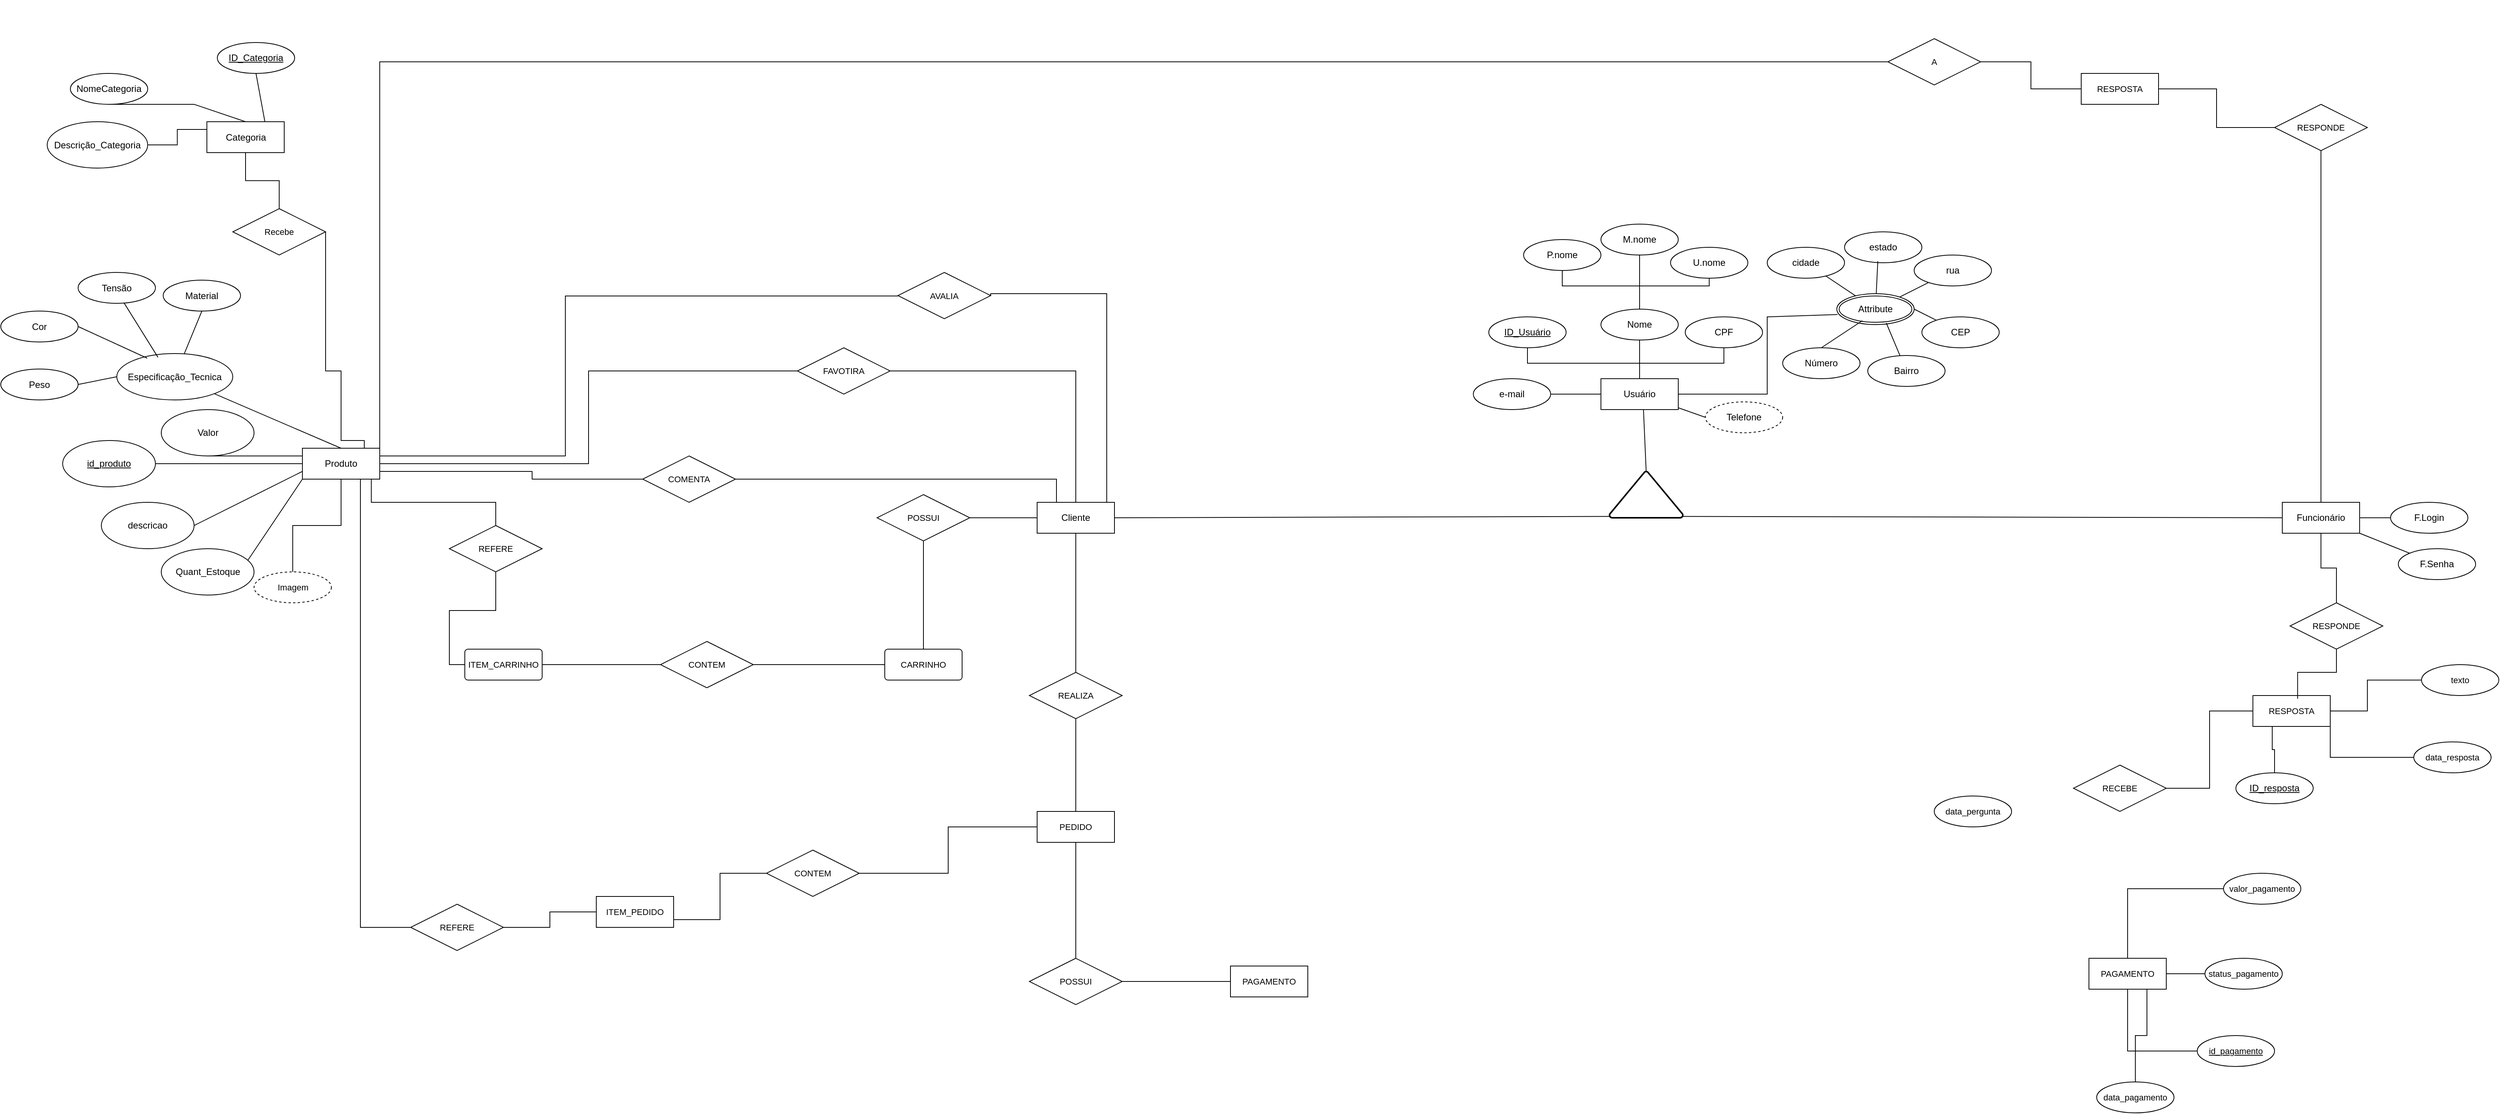 <mxfile version="28.2.5">
  <diagram name="Página-1" id="8Iw2187nsq1q3JchT0BX">
    <mxGraphModel dx="3934" dy="1887" grid="1" gridSize="10" guides="1" tooltips="1" connect="1" arrows="1" fold="1" page="1" pageScale="1" pageWidth="827" pageHeight="1169" math="0" shadow="0">
      <root>
        <mxCell id="0" />
        <mxCell id="1" parent="0" />
        <mxCell id="1faiXJAvgo-RUqag78Xy-228" style="edgeStyle=orthogonalEdgeStyle;shape=connector;rounded=0;orthogonalLoop=1;jettySize=auto;html=1;entryX=0;entryY=0.5;entryDx=0;entryDy=0;strokeColor=default;align=center;verticalAlign=middle;fontFamily=Helvetica;fontSize=11;fontColor=default;labelBackgroundColor=default;endArrow=none;endFill=0;exitX=0.998;exitY=0.15;exitDx=0;exitDy=0;exitPerimeter=0;" edge="1" parent="1" source="1faiXJAvgo-RUqag78Xy-53" target="1faiXJAvgo-RUqag78Xy-227">
          <mxGeometry relative="1" as="geometry">
            <Array as="points">
              <mxPoint x="-1340" y="30" />
              <mxPoint x="-1100" y="30" />
              <mxPoint x="-1100" y="-177" />
              <mxPoint x="-670" y="-177" />
            </Array>
          </mxGeometry>
        </mxCell>
        <mxCell id="1faiXJAvgo-RUqag78Xy-206" style="edgeStyle=orthogonalEdgeStyle;shape=connector;rounded=0;orthogonalLoop=1;jettySize=auto;html=1;entryX=0.5;entryY=0;entryDx=0;entryDy=0;strokeColor=default;align=center;verticalAlign=middle;fontFamily=Helvetica;fontSize=11;fontColor=default;labelBackgroundColor=default;endArrow=none;endFill=0;" edge="1" parent="1" source="1faiXJAvgo-RUqag78Xy-15" target="1faiXJAvgo-RUqag78Xy-205">
          <mxGeometry relative="1" as="geometry" />
        </mxCell>
        <mxCell id="1faiXJAvgo-RUqag78Xy-220" style="edgeStyle=orthogonalEdgeStyle;shape=connector;rounded=0;orthogonalLoop=1;jettySize=auto;html=1;strokeColor=default;align=center;verticalAlign=middle;fontFamily=Helvetica;fontSize=11;fontColor=default;labelBackgroundColor=default;endArrow=none;endFill=0;" edge="1" parent="1" source="1faiXJAvgo-RUqag78Xy-218" target="1faiXJAvgo-RUqag78Xy-208">
          <mxGeometry relative="1" as="geometry" />
        </mxCell>
        <mxCell id="1faiXJAvgo-RUqag78Xy-221" style="edgeStyle=orthogonalEdgeStyle;shape=connector;rounded=0;orthogonalLoop=1;jettySize=auto;html=1;strokeColor=default;align=center;verticalAlign=middle;fontFamily=Helvetica;fontSize=11;fontColor=default;labelBackgroundColor=default;endArrow=none;endFill=0;" edge="1" parent="1" source="1faiXJAvgo-RUqag78Xy-218" target="1faiXJAvgo-RUqag78Xy-219">
          <mxGeometry relative="1" as="geometry" />
        </mxCell>
        <mxCell id="1faiXJAvgo-RUqag78Xy-218" value="POSSUI" style="shape=rhombus;perimeter=rhombusPerimeter;whiteSpace=wrap;html=1;align=center;fontFamily=Helvetica;fontSize=11;fontColor=default;labelBackgroundColor=default;flipV=0;flipH=1;direction=east;" vertex="1" parent="1">
          <mxGeometry x="-500" y="680" width="120" height="60" as="geometry" />
        </mxCell>
        <mxCell id="1faiXJAvgo-RUqag78Xy-15" value="Cliente" style="whiteSpace=wrap;html=1;align=center;" vertex="1" parent="1">
          <mxGeometry x="-490" y="90" width="100" height="40" as="geometry" />
        </mxCell>
        <mxCell id="1faiXJAvgo-RUqag78Xy-151" style="edgeStyle=orthogonalEdgeStyle;shape=connector;rounded=0;orthogonalLoop=1;jettySize=auto;html=1;entryX=0.5;entryY=0;entryDx=0;entryDy=0;strokeColor=default;align=center;verticalAlign=middle;fontFamily=Helvetica;fontSize=11;fontColor=default;labelBackgroundColor=default;endArrow=none;endFill=0;" edge="1" parent="1" source="1faiXJAvgo-RUqag78Xy-16" target="1faiXJAvgo-RUqag78Xy-150">
          <mxGeometry relative="1" as="geometry" />
        </mxCell>
        <mxCell id="1faiXJAvgo-RUqag78Xy-240" style="edgeStyle=orthogonalEdgeStyle;shape=connector;rounded=0;orthogonalLoop=1;jettySize=auto;html=1;entryDx=0;entryDy=0;strokeColor=default;align=center;verticalAlign=middle;fontFamily=Helvetica;fontSize=11;fontColor=default;labelBackgroundColor=default;endArrow=none;endFill=0;" edge="1" parent="1" source="1faiXJAvgo-RUqag78Xy-16" target="1faiXJAvgo-RUqag78Xy-239">
          <mxGeometry relative="1" as="geometry" />
        </mxCell>
        <mxCell id="1faiXJAvgo-RUqag78Xy-16" value="Funcionário" style="whiteSpace=wrap;html=1;align=center;" vertex="1" parent="1">
          <mxGeometry x="1120" y="90" width="100" height="40" as="geometry" />
        </mxCell>
        <mxCell id="1faiXJAvgo-RUqag78Xy-19" value="" style="strokeWidth=2;html=1;shape=mxgraph.flowchart.extract_or_measurement;whiteSpace=wrap;" vertex="1" parent="1">
          <mxGeometry x="250" y="50" width="95" height="60" as="geometry" />
        </mxCell>
        <mxCell id="1faiXJAvgo-RUqag78Xy-21" value="" style="endArrow=none;html=1;rounded=0;entryX=1;entryY=0.5;entryDx=0;entryDy=0;exitX=0.01;exitY=0.97;exitDx=0;exitDy=0;exitPerimeter=0;" edge="1" parent="1" source="1faiXJAvgo-RUqag78Xy-19" target="1faiXJAvgo-RUqag78Xy-15">
          <mxGeometry relative="1" as="geometry">
            <mxPoint x="310" y="240" as="sourcePoint" />
            <mxPoint x="470" y="240" as="targetPoint" />
            <Array as="points" />
          </mxGeometry>
        </mxCell>
        <mxCell id="1faiXJAvgo-RUqag78Xy-22" value="" style="endArrow=none;html=1;rounded=0;entryX=0;entryY=0.5;entryDx=0;entryDy=0;exitX=0.99;exitY=0.97;exitDx=0;exitDy=0;exitPerimeter=0;" edge="1" parent="1" source="1faiXJAvgo-RUqag78Xy-19" target="1faiXJAvgo-RUqag78Xy-16">
          <mxGeometry relative="1" as="geometry">
            <mxPoint x="593" y="360" as="sourcePoint" />
            <mxPoint x="440" y="402" as="targetPoint" />
            <Array as="points" />
          </mxGeometry>
        </mxCell>
        <mxCell id="1faiXJAvgo-RUqag78Xy-42" value="F.Login" style="ellipse;whiteSpace=wrap;html=1;align=center;" vertex="1" parent="1">
          <mxGeometry x="1260" y="90" width="100" height="40" as="geometry" />
        </mxCell>
        <mxCell id="1faiXJAvgo-RUqag78Xy-43" value="F.Senha" style="ellipse;whiteSpace=wrap;html=1;align=center;" vertex="1" parent="1">
          <mxGeometry x="1270" y="150" width="100" height="40" as="geometry" />
        </mxCell>
        <mxCell id="1faiXJAvgo-RUqag78Xy-44" value="" style="endArrow=none;html=1;rounded=0;" edge="1" parent="1" source="1faiXJAvgo-RUqag78Xy-16" target="1faiXJAvgo-RUqag78Xy-42">
          <mxGeometry relative="1" as="geometry">
            <mxPoint x="1430" y="160" as="sourcePoint" />
            <mxPoint x="1590" y="160" as="targetPoint" />
          </mxGeometry>
        </mxCell>
        <mxCell id="1faiXJAvgo-RUqag78Xy-45" value="" style="endArrow=none;html=1;rounded=0;" edge="1" parent="1" source="1faiXJAvgo-RUqag78Xy-16" target="1faiXJAvgo-RUqag78Xy-43">
          <mxGeometry relative="1" as="geometry">
            <mxPoint x="1450" y="170" as="sourcePoint" />
            <mxPoint x="1610" y="170" as="targetPoint" />
          </mxGeometry>
        </mxCell>
        <mxCell id="1faiXJAvgo-RUqag78Xy-80" value="" style="group" vertex="1" connectable="0" parent="1">
          <mxGeometry x="74" y="-270" width="680" height="270" as="geometry" />
        </mxCell>
        <mxCell id="K9FTvfttwG23lP7I0Va7-1" value="Usuário" style="whiteSpace=wrap;html=1;align=center;" parent="1faiXJAvgo-RUqag78Xy-80" vertex="1">
          <mxGeometry x="165" y="200" width="100" height="40" as="geometry" />
        </mxCell>
        <mxCell id="1faiXJAvgo-RUqag78Xy-7" value="" style="group" vertex="1" connectable="0" parent="1faiXJAvgo-RUqag78Xy-80">
          <mxGeometry x="65" width="309" height="160" as="geometry" />
        </mxCell>
        <mxCell id="1faiXJAvgo-RUqag78Xy-4" style="edgeStyle=orthogonalEdgeStyle;rounded=0;orthogonalLoop=1;jettySize=auto;html=1;endArrow=none;endFill=0;" edge="1" parent="1faiXJAvgo-RUqag78Xy-7" source="K9FTvfttwG23lP7I0Va7-3" target="1faiXJAvgo-RUqag78Xy-3">
          <mxGeometry relative="1" as="geometry">
            <Array as="points">
              <mxPoint x="50" y="80" />
              <mxPoint x="150" y="80" />
            </Array>
          </mxGeometry>
        </mxCell>
        <mxCell id="K9FTvfttwG23lP7I0Va7-3" value="P.nome" style="ellipse;whiteSpace=wrap;html=1;align=center;" parent="1faiXJAvgo-RUqag78Xy-7" vertex="1">
          <mxGeometry y="20" width="100" height="40" as="geometry" />
        </mxCell>
        <mxCell id="1faiXJAvgo-RUqag78Xy-1" value="M.nome" style="ellipse;whiteSpace=wrap;html=1;align=center;" vertex="1" parent="1faiXJAvgo-RUqag78Xy-7">
          <mxGeometry x="100" width="100" height="40" as="geometry" />
        </mxCell>
        <mxCell id="1faiXJAvgo-RUqag78Xy-6" style="edgeStyle=orthogonalEdgeStyle;rounded=0;orthogonalLoop=1;jettySize=auto;html=1;entryX=0.5;entryY=0;entryDx=0;entryDy=0;endArrow=none;endFill=0;" edge="1" parent="1faiXJAvgo-RUqag78Xy-7" source="1faiXJAvgo-RUqag78Xy-2" target="1faiXJAvgo-RUqag78Xy-3">
          <mxGeometry relative="1" as="geometry">
            <Array as="points">
              <mxPoint x="240" y="80" />
              <mxPoint x="150" y="80" />
            </Array>
          </mxGeometry>
        </mxCell>
        <mxCell id="1faiXJAvgo-RUqag78Xy-2" value="U.nome" style="ellipse;whiteSpace=wrap;html=1;align=center;" vertex="1" parent="1faiXJAvgo-RUqag78Xy-7">
          <mxGeometry x="190" y="30" width="100" height="40" as="geometry" />
        </mxCell>
        <mxCell id="1faiXJAvgo-RUqag78Xy-3" value="Nome" style="ellipse;whiteSpace=wrap;html=1;align=center;" vertex="1" parent="1faiXJAvgo-RUqag78Xy-7">
          <mxGeometry x="100" y="110" width="100" height="40" as="geometry" />
        </mxCell>
        <mxCell id="1faiXJAvgo-RUqag78Xy-5" style="edgeStyle=orthogonalEdgeStyle;rounded=0;orthogonalLoop=1;jettySize=auto;html=1;endArrow=none;endFill=0;exitX=0.5;exitY=1;exitDx=0;exitDy=0;entryX=0.5;entryY=0;entryDx=0;entryDy=0;" edge="1" parent="1faiXJAvgo-RUqag78Xy-7" source="1faiXJAvgo-RUqag78Xy-1" target="1faiXJAvgo-RUqag78Xy-3">
          <mxGeometry relative="1" as="geometry">
            <mxPoint x="390" y="150" as="sourcePoint" />
            <mxPoint x="410" y="220" as="targetPoint" />
            <Array as="points">
              <mxPoint x="150" y="100" />
              <mxPoint x="150" y="100" />
            </Array>
          </mxGeometry>
        </mxCell>
        <mxCell id="1faiXJAvgo-RUqag78Xy-8" value="ID_Usuário" style="ellipse;whiteSpace=wrap;html=1;align=center;fontStyle=4" vertex="1" parent="1faiXJAvgo-RUqag78Xy-7">
          <mxGeometry x="-45" y="120" width="100" height="40" as="geometry" />
        </mxCell>
        <mxCell id="1faiXJAvgo-RUqag78Xy-9" value="CPF" style="ellipse;whiteSpace=wrap;html=1;align=center;" vertex="1" parent="1faiXJAvgo-RUqag78Xy-7">
          <mxGeometry x="209" y="120" width="100" height="40" as="geometry" />
        </mxCell>
        <mxCell id="1faiXJAvgo-RUqag78Xy-14" style="edgeStyle=orthogonalEdgeStyle;rounded=0;orthogonalLoop=1;jettySize=auto;html=1;endArrow=none;endFill=0;" edge="1" parent="1faiXJAvgo-RUqag78Xy-80" source="1faiXJAvgo-RUqag78Xy-9" target="K9FTvfttwG23lP7I0Va7-1">
          <mxGeometry relative="1" as="geometry">
            <Array as="points">
              <mxPoint x="324" y="180" />
              <mxPoint x="215" y="180" />
            </Array>
          </mxGeometry>
        </mxCell>
        <mxCell id="1faiXJAvgo-RUqag78Xy-12" style="edgeStyle=orthogonalEdgeStyle;rounded=0;orthogonalLoop=1;jettySize=auto;html=1;entryX=0;entryY=0.5;entryDx=0;entryDy=0;endArrow=none;endFill=0;" edge="1" parent="1faiXJAvgo-RUqag78Xy-80" source="1faiXJAvgo-RUqag78Xy-10" target="K9FTvfttwG23lP7I0Va7-1">
          <mxGeometry relative="1" as="geometry" />
        </mxCell>
        <mxCell id="1faiXJAvgo-RUqag78Xy-10" value="e-mail" style="ellipse;whiteSpace=wrap;html=1;align=center;" vertex="1" parent="1faiXJAvgo-RUqag78Xy-80">
          <mxGeometry y="200" width="100" height="40" as="geometry" />
        </mxCell>
        <mxCell id="1faiXJAvgo-RUqag78Xy-11" style="edgeStyle=orthogonalEdgeStyle;rounded=0;orthogonalLoop=1;jettySize=auto;html=1;entryX=0.5;entryY=0;entryDx=0;entryDy=0;endArrow=none;endFill=0;" edge="1" parent="1faiXJAvgo-RUqag78Xy-80" source="1faiXJAvgo-RUqag78Xy-3" target="K9FTvfttwG23lP7I0Va7-1">
          <mxGeometry relative="1" as="geometry" />
        </mxCell>
        <mxCell id="1faiXJAvgo-RUqag78Xy-13" style="edgeStyle=orthogonalEdgeStyle;rounded=0;orthogonalLoop=1;jettySize=auto;html=1;endArrow=none;endFill=0;" edge="1" parent="1faiXJAvgo-RUqag78Xy-80" source="1faiXJAvgo-RUqag78Xy-8" target="K9FTvfttwG23lP7I0Va7-1">
          <mxGeometry relative="1" as="geometry">
            <Array as="points">
              <mxPoint x="70" y="180" />
              <mxPoint x="215" y="180" />
            </Array>
          </mxGeometry>
        </mxCell>
        <mxCell id="1faiXJAvgo-RUqag78Xy-20" value="" style="endArrow=none;html=1;rounded=0;entryX=0.5;entryY=0;entryDx=0;entryDy=0;entryPerimeter=0;" edge="1" parent="1faiXJAvgo-RUqag78Xy-80" target="1faiXJAvgo-RUqag78Xy-19">
          <mxGeometry relative="1" as="geometry">
            <mxPoint x="220" y="240" as="sourcePoint" />
            <mxPoint x="330" y="240" as="targetPoint" />
          </mxGeometry>
        </mxCell>
        <mxCell id="1faiXJAvgo-RUqag78Xy-24" value="Attribute" style="ellipse;shape=doubleEllipse;margin=3;whiteSpace=wrap;html=1;align=center;" vertex="1" parent="1faiXJAvgo-RUqag78Xy-80">
          <mxGeometry x="470" y="90" width="100" height="40" as="geometry" />
        </mxCell>
        <mxCell id="1faiXJAvgo-RUqag78Xy-27" value="cidade" style="ellipse;whiteSpace=wrap;html=1;align=center;" vertex="1" parent="1faiXJAvgo-RUqag78Xy-80">
          <mxGeometry x="380" y="30" width="100" height="40" as="geometry" />
        </mxCell>
        <mxCell id="1faiXJAvgo-RUqag78Xy-28" value="estado" style="ellipse;whiteSpace=wrap;html=1;align=center;" vertex="1" parent="1faiXJAvgo-RUqag78Xy-80">
          <mxGeometry x="480" y="10" width="100" height="40" as="geometry" />
        </mxCell>
        <mxCell id="1faiXJAvgo-RUqag78Xy-29" value="rua" style="ellipse;whiteSpace=wrap;html=1;align=center;" vertex="1" parent="1faiXJAvgo-RUqag78Xy-80">
          <mxGeometry x="570" y="40" width="100" height="40" as="geometry" />
        </mxCell>
        <mxCell id="1faiXJAvgo-RUqag78Xy-30" value="Número" style="ellipse;whiteSpace=wrap;html=1;align=center;" vertex="1" parent="1faiXJAvgo-RUqag78Xy-80">
          <mxGeometry x="400" y="160" width="100" height="40" as="geometry" />
        </mxCell>
        <mxCell id="1faiXJAvgo-RUqag78Xy-31" value="Bairro" style="ellipse;whiteSpace=wrap;html=1;align=center;" vertex="1" parent="1faiXJAvgo-RUqag78Xy-80">
          <mxGeometry x="510" y="170" width="100" height="40" as="geometry" />
        </mxCell>
        <mxCell id="1faiXJAvgo-RUqag78Xy-32" value="CEP" style="ellipse;whiteSpace=wrap;html=1;align=center;" vertex="1" parent="1faiXJAvgo-RUqag78Xy-80">
          <mxGeometry x="580" y="120" width="100" height="40" as="geometry" />
        </mxCell>
        <mxCell id="1faiXJAvgo-RUqag78Xy-34" value="" style="endArrow=none;html=1;rounded=0;exitX=1;exitY=0.5;exitDx=0;exitDy=0;entryX=0.01;entryY=0.675;entryDx=0;entryDy=0;entryPerimeter=0;" edge="1" parent="1faiXJAvgo-RUqag78Xy-80" source="K9FTvfttwG23lP7I0Va7-1" target="1faiXJAvgo-RUqag78Xy-24">
          <mxGeometry relative="1" as="geometry">
            <mxPoint x="320" y="210" as="sourcePoint" />
            <mxPoint x="380" y="120" as="targetPoint" />
            <Array as="points">
              <mxPoint x="380" y="220" />
              <mxPoint x="380" y="120" />
            </Array>
          </mxGeometry>
        </mxCell>
        <mxCell id="1faiXJAvgo-RUqag78Xy-36" value="" style="endArrow=none;html=1;rounded=0;" edge="1" parent="1faiXJAvgo-RUqag78Xy-80" source="1faiXJAvgo-RUqag78Xy-27" target="1faiXJAvgo-RUqag78Xy-24">
          <mxGeometry relative="1" as="geometry">
            <mxPoint x="430" y="290" as="sourcePoint" />
            <mxPoint x="590" y="290" as="targetPoint" />
          </mxGeometry>
        </mxCell>
        <mxCell id="1faiXJAvgo-RUqag78Xy-37" value="" style="endArrow=none;html=1;rounded=0;exitX=0.43;exitY=0.95;exitDx=0;exitDy=0;exitPerimeter=0;" edge="1" parent="1faiXJAvgo-RUqag78Xy-80" source="1faiXJAvgo-RUqag78Xy-28" target="1faiXJAvgo-RUqag78Xy-24">
          <mxGeometry relative="1" as="geometry">
            <mxPoint x="470" y="260" as="sourcePoint" />
            <mxPoint x="630" y="260" as="targetPoint" />
          </mxGeometry>
        </mxCell>
        <mxCell id="1faiXJAvgo-RUqag78Xy-38" value="" style="endArrow=none;html=1;rounded=0;" edge="1" parent="1faiXJAvgo-RUqag78Xy-80" source="1faiXJAvgo-RUqag78Xy-29" target="1faiXJAvgo-RUqag78Xy-24">
          <mxGeometry relative="1" as="geometry">
            <mxPoint x="540" y="260" as="sourcePoint" />
            <mxPoint x="700" y="260" as="targetPoint" />
          </mxGeometry>
        </mxCell>
        <mxCell id="1faiXJAvgo-RUqag78Xy-39" value="" style="endArrow=none;html=1;rounded=0;entryX=1;entryY=0.5;entryDx=0;entryDy=0;" edge="1" parent="1faiXJAvgo-RUqag78Xy-80" source="1faiXJAvgo-RUqag78Xy-32" target="1faiXJAvgo-RUqag78Xy-24">
          <mxGeometry relative="1" as="geometry">
            <mxPoint x="470" y="250" as="sourcePoint" />
            <mxPoint x="630" y="250" as="targetPoint" />
          </mxGeometry>
        </mxCell>
        <mxCell id="1faiXJAvgo-RUqag78Xy-40" value="" style="endArrow=none;html=1;rounded=0;entryX=0.64;entryY=0.95;entryDx=0;entryDy=0;entryPerimeter=0;" edge="1" parent="1faiXJAvgo-RUqag78Xy-80" source="1faiXJAvgo-RUqag78Xy-31" target="1faiXJAvgo-RUqag78Xy-24">
          <mxGeometry relative="1" as="geometry">
            <mxPoint x="470" y="240" as="sourcePoint" />
            <mxPoint x="630" y="240" as="targetPoint" />
          </mxGeometry>
        </mxCell>
        <mxCell id="1faiXJAvgo-RUqag78Xy-41" value="" style="endArrow=none;html=1;rounded=0;exitX=0.5;exitY=0;exitDx=0;exitDy=0;entryX=0.33;entryY=0.875;entryDx=0;entryDy=0;entryPerimeter=0;" edge="1" parent="1faiXJAvgo-RUqag78Xy-80" source="1faiXJAvgo-RUqag78Xy-30" target="1faiXJAvgo-RUqag78Xy-24">
          <mxGeometry relative="1" as="geometry">
            <mxPoint x="470" y="230" as="sourcePoint" />
            <mxPoint x="630" y="230" as="targetPoint" />
          </mxGeometry>
        </mxCell>
        <mxCell id="1faiXJAvgo-RUqag78Xy-47" value="Telefone" style="ellipse;whiteSpace=wrap;html=1;align=center;dashed=1;" vertex="1" parent="1faiXJAvgo-RUqag78Xy-80">
          <mxGeometry x="300" y="230" width="100" height="40" as="geometry" />
        </mxCell>
        <mxCell id="1faiXJAvgo-RUqag78Xy-48" value="" style="endArrow=none;html=1;rounded=0;entryX=0;entryY=0.5;entryDx=0;entryDy=0;" edge="1" parent="1faiXJAvgo-RUqag78Xy-80" source="K9FTvfttwG23lP7I0Va7-1" target="1faiXJAvgo-RUqag78Xy-47">
          <mxGeometry relative="1" as="geometry">
            <mxPoint x="610" y="310" as="sourcePoint" />
            <mxPoint x="770" y="310" as="targetPoint" />
          </mxGeometry>
        </mxCell>
        <mxCell id="1faiXJAvgo-RUqag78Xy-194" style="edgeStyle=orthogonalEdgeStyle;shape=connector;rounded=0;orthogonalLoop=1;jettySize=auto;html=1;entryX=0;entryY=0.5;entryDx=0;entryDy=0;strokeColor=default;align=center;verticalAlign=middle;fontFamily=Helvetica;fontSize=11;fontColor=default;labelBackgroundColor=default;endArrow=none;endFill=0;" edge="1" parent="1" source="1faiXJAvgo-RUqag78Xy-118" target="1faiXJAvgo-RUqag78Xy-15">
          <mxGeometry relative="1" as="geometry" />
        </mxCell>
        <mxCell id="1faiXJAvgo-RUqag78Xy-118" value="POSSUI" style="shape=rhombus;perimeter=rhombusPerimeter;whiteSpace=wrap;html=1;align=center;fontFamily=Helvetica;fontSize=11;fontColor=default;labelBackgroundColor=default;" vertex="1" parent="1">
          <mxGeometry x="-697" y="80" width="120" height="60" as="geometry" />
        </mxCell>
        <mxCell id="1faiXJAvgo-RUqag78Xy-129" value="data_pergunta" style="ellipse;whiteSpace=wrap;html=1;align=center;fontFamily=Helvetica;fontSize=11;fontColor=default;labelBackgroundColor=default;" vertex="1" parent="1">
          <mxGeometry x="670" y="470" width="100" height="40" as="geometry" />
        </mxCell>
        <mxCell id="1faiXJAvgo-RUqag78Xy-133" value="" style="group;fontStyle=4" vertex="1" connectable="0" parent="1">
          <mxGeometry x="-1680" y="-560" width="240" height="150" as="geometry" />
        </mxCell>
        <mxCell id="1faiXJAvgo-RUqag78Xy-65" value="&lt;u&gt;ID_Categoria&lt;/u&gt;" style="ellipse;whiteSpace=wrap;html=1;align=center;" vertex="1" parent="1faiXJAvgo-RUqag78Xy-133">
          <mxGeometry x="130" y="55" width="100" height="40" as="geometry" />
        </mxCell>
        <mxCell id="1faiXJAvgo-RUqag78Xy-136" style="edgeStyle=orthogonalEdgeStyle;shape=connector;rounded=0;orthogonalLoop=1;jettySize=auto;html=1;entryX=0.5;entryY=1;entryDx=0;entryDy=0;strokeColor=default;align=center;verticalAlign=middle;fontFamily=Helvetica;fontSize=11;fontColor=default;labelBackgroundColor=default;endArrow=none;endFill=0;" edge="1" parent="1" source="1faiXJAvgo-RUqag78Xy-135" target="1faiXJAvgo-RUqag78Xy-63">
          <mxGeometry relative="1" as="geometry" />
        </mxCell>
        <mxCell id="1faiXJAvgo-RUqag78Xy-138" style="edgeStyle=orthogonalEdgeStyle;shape=connector;rounded=0;orthogonalLoop=1;jettySize=auto;html=1;entryX=0.944;entryY=0.025;entryDx=0;entryDy=0;strokeColor=default;align=center;verticalAlign=middle;fontFamily=Helvetica;fontSize=11;fontColor=default;labelBackgroundColor=default;endArrow=none;endFill=0;entryPerimeter=0;" edge="1" parent="1" source="1faiXJAvgo-RUqag78Xy-135" target="1faiXJAvgo-RUqag78Xy-53">
          <mxGeometry relative="1" as="geometry">
            <Array as="points">
              <mxPoint x="-1410" y="-80" />
              <mxPoint x="-1390" y="-80" />
              <mxPoint x="-1390" y="10" />
              <mxPoint x="-1360" y="10" />
              <mxPoint x="-1360" y="21" />
            </Array>
          </mxGeometry>
        </mxCell>
        <mxCell id="1faiXJAvgo-RUqag78Xy-135" value="Recebe" style="shape=rhombus;perimeter=rhombusPerimeter;whiteSpace=wrap;html=1;align=center;fontFamily=Helvetica;fontSize=11;fontColor=default;labelBackgroundColor=default;" vertex="1" parent="1">
          <mxGeometry x="-1530" y="-290" width="120" height="60" as="geometry" />
        </mxCell>
        <mxCell id="1faiXJAvgo-RUqag78Xy-148" value="" style="group" vertex="1" connectable="0" parent="1">
          <mxGeometry x="1060" y="300" width="340" height="180" as="geometry" />
        </mxCell>
        <mxCell id="1faiXJAvgo-RUqag78Xy-141" style="edgeStyle=orthogonalEdgeStyle;shape=connector;rounded=0;orthogonalLoop=1;jettySize=auto;html=1;entryX=0.25;entryY=1;entryDx=0;entryDy=0;strokeColor=default;align=center;verticalAlign=middle;fontFamily=Helvetica;fontSize=11;fontColor=default;labelBackgroundColor=default;endArrow=none;endFill=0;" edge="1" parent="1faiXJAvgo-RUqag78Xy-148" source="1faiXJAvgo-RUqag78Xy-79" target="1faiXJAvgo-RUqag78Xy-140">
          <mxGeometry relative="1" as="geometry" />
        </mxCell>
        <mxCell id="1faiXJAvgo-RUqag78Xy-79" value="&lt;u&gt;ID_resposta  &lt;/u&gt;" style="ellipse;whiteSpace=wrap;html=1;align=center;" vertex="1" parent="1faiXJAvgo-RUqag78Xy-148">
          <mxGeometry y="140" width="100" height="40" as="geometry" />
        </mxCell>
        <mxCell id="1faiXJAvgo-RUqag78Xy-140" value="RESPOSTA" style="whiteSpace=wrap;html=1;align=center;fontFamily=Helvetica;fontSize=11;fontColor=default;labelBackgroundColor=default;" vertex="1" parent="1faiXJAvgo-RUqag78Xy-148">
          <mxGeometry x="22" y="40" width="100" height="40" as="geometry" />
        </mxCell>
        <mxCell id="1faiXJAvgo-RUqag78Xy-143" style="edgeStyle=orthogonalEdgeStyle;shape=connector;rounded=0;orthogonalLoop=1;jettySize=auto;html=1;entryX=1;entryY=0.5;entryDx=0;entryDy=0;strokeColor=default;align=center;verticalAlign=middle;fontFamily=Helvetica;fontSize=11;fontColor=default;labelBackgroundColor=default;endArrow=none;endFill=0;exitX=0;exitY=0.5;exitDx=0;exitDy=0;" edge="1" parent="1faiXJAvgo-RUqag78Xy-148" source="1faiXJAvgo-RUqag78Xy-145" target="1faiXJAvgo-RUqag78Xy-140">
          <mxGeometry relative="1" as="geometry">
            <mxPoint x="222" y="105" as="targetPoint" />
            <mxPoint x="230" y="35" as="sourcePoint" />
            <Array as="points">
              <mxPoint x="170" y="20" />
              <mxPoint x="170" y="60" />
            </Array>
          </mxGeometry>
        </mxCell>
        <mxCell id="1faiXJAvgo-RUqag78Xy-145" value="texto" style="ellipse;whiteSpace=wrap;html=1;align=center;fontFamily=Helvetica;fontSize=11;fontColor=default;labelBackgroundColor=default;" vertex="1" parent="1faiXJAvgo-RUqag78Xy-148">
          <mxGeometry x="240" width="100" height="40" as="geometry" />
        </mxCell>
        <mxCell id="1faiXJAvgo-RUqag78Xy-147" style="edgeStyle=orthogonalEdgeStyle;shape=connector;rounded=0;orthogonalLoop=1;jettySize=auto;html=1;entryX=1;entryY=1;entryDx=0;entryDy=0;strokeColor=default;align=center;verticalAlign=middle;fontFamily=Helvetica;fontSize=11;fontColor=default;labelBackgroundColor=default;endArrow=none;endFill=0;" edge="1" parent="1faiXJAvgo-RUqag78Xy-148" source="1faiXJAvgo-RUqag78Xy-146" target="1faiXJAvgo-RUqag78Xy-140">
          <mxGeometry relative="1" as="geometry" />
        </mxCell>
        <mxCell id="1faiXJAvgo-RUqag78Xy-146" value="data_resposta" style="ellipse;whiteSpace=wrap;html=1;align=center;fontFamily=Helvetica;fontSize=11;fontColor=default;labelBackgroundColor=default;" vertex="1" parent="1faiXJAvgo-RUqag78Xy-148">
          <mxGeometry x="230" y="100" width="100" height="40" as="geometry" />
        </mxCell>
        <mxCell id="1faiXJAvgo-RUqag78Xy-149" value="RECEBE" style="shape=rhombus;perimeter=rhombusPerimeter;whiteSpace=wrap;html=1;align=center;fontFamily=Helvetica;fontSize=11;fontColor=default;labelBackgroundColor=default;" vertex="1" parent="1">
          <mxGeometry x="850" y="430" width="120" height="60" as="geometry" />
        </mxCell>
        <mxCell id="1faiXJAvgo-RUqag78Xy-150" value="RESPONDE " style="shape=rhombus;perimeter=rhombusPerimeter;whiteSpace=wrap;html=1;align=center;fontFamily=Helvetica;fontSize=11;fontColor=default;labelBackgroundColor=default;" vertex="1" parent="1">
          <mxGeometry x="1130" y="220" width="120" height="60" as="geometry" />
        </mxCell>
        <mxCell id="1faiXJAvgo-RUqag78Xy-152" style="edgeStyle=orthogonalEdgeStyle;shape=connector;rounded=0;orthogonalLoop=1;jettySize=auto;html=1;entryX=0.578;entryY=0.107;entryDx=0;entryDy=0;entryPerimeter=0;strokeColor=default;align=center;verticalAlign=middle;fontFamily=Helvetica;fontSize=11;fontColor=default;labelBackgroundColor=default;endArrow=none;endFill=0;" edge="1" parent="1" source="1faiXJAvgo-RUqag78Xy-150" target="1faiXJAvgo-RUqag78Xy-140">
          <mxGeometry relative="1" as="geometry" />
        </mxCell>
        <mxCell id="1faiXJAvgo-RUqag78Xy-153" style="edgeStyle=orthogonalEdgeStyle;shape=connector;rounded=0;orthogonalLoop=1;jettySize=auto;html=1;entryX=1;entryY=0.5;entryDx=0;entryDy=0;strokeColor=default;align=center;verticalAlign=middle;fontFamily=Helvetica;fontSize=11;fontColor=default;labelBackgroundColor=default;endArrow=none;endFill=0;" edge="1" parent="1" source="1faiXJAvgo-RUqag78Xy-140" target="1faiXJAvgo-RUqag78Xy-149">
          <mxGeometry relative="1" as="geometry" />
        </mxCell>
        <mxCell id="1faiXJAvgo-RUqag78Xy-159" style="edgeStyle=orthogonalEdgeStyle;shape=connector;rounded=0;orthogonalLoop=1;jettySize=auto;html=1;entryX=0.891;entryY=0.994;entryDx=0;entryDy=0;entryPerimeter=0;strokeColor=default;align=center;verticalAlign=middle;fontFamily=Helvetica;fontSize=11;fontColor=default;labelBackgroundColor=default;endArrow=none;endFill=0;exitX=0.5;exitY=0;exitDx=0;exitDy=0;" edge="1" parent="1" source="1faiXJAvgo-RUqag78Xy-201" target="1faiXJAvgo-RUqag78Xy-53">
          <mxGeometry relative="1" as="geometry">
            <mxPoint x="-1350.0" y="170.0" as="sourcePoint" />
          </mxGeometry>
        </mxCell>
        <mxCell id="1faiXJAvgo-RUqag78Xy-179" value="" style="group" vertex="1" connectable="0" parent="1">
          <mxGeometry x="870" y="570" width="274" height="310" as="geometry" />
        </mxCell>
        <mxCell id="1faiXJAvgo-RUqag78Xy-169" value="PAGAMENTO" style="whiteSpace=wrap;html=1;align=center;fontFamily=Helvetica;fontSize=11;fontColor=default;labelBackgroundColor=default;" vertex="1" parent="1faiXJAvgo-RUqag78Xy-179">
          <mxGeometry y="110" width="100" height="40" as="geometry" />
        </mxCell>
        <mxCell id="1faiXJAvgo-RUqag78Xy-175" style="edgeStyle=orthogonalEdgeStyle;shape=connector;rounded=0;orthogonalLoop=1;jettySize=auto;html=1;strokeColor=default;align=center;verticalAlign=middle;fontFamily=Helvetica;fontSize=11;fontColor=default;labelBackgroundColor=default;endArrow=none;endFill=0;" edge="1" parent="1faiXJAvgo-RUqag78Xy-179" source="1faiXJAvgo-RUqag78Xy-171" target="1faiXJAvgo-RUqag78Xy-169">
          <mxGeometry relative="1" as="geometry" />
        </mxCell>
        <mxCell id="1faiXJAvgo-RUqag78Xy-171" value="&lt;u&gt;id_pagamento &lt;/u&gt;" style="ellipse;whiteSpace=wrap;html=1;align=center;fontFamily=Helvetica;fontSize=11;fontColor=default;labelBackgroundColor=default;" vertex="1" parent="1faiXJAvgo-RUqag78Xy-179">
          <mxGeometry x="140" y="210" width="100" height="40" as="geometry" />
        </mxCell>
        <mxCell id="1faiXJAvgo-RUqag78Xy-176" style="edgeStyle=orthogonalEdgeStyle;shape=connector;rounded=0;orthogonalLoop=1;jettySize=auto;html=1;entryX=0.75;entryY=1;entryDx=0;entryDy=0;strokeColor=default;align=center;verticalAlign=middle;fontFamily=Helvetica;fontSize=11;fontColor=default;labelBackgroundColor=default;endArrow=none;endFill=0;" edge="1" parent="1faiXJAvgo-RUqag78Xy-179" source="1faiXJAvgo-RUqag78Xy-172" target="1faiXJAvgo-RUqag78Xy-169">
          <mxGeometry relative="1" as="geometry" />
        </mxCell>
        <mxCell id="1faiXJAvgo-RUqag78Xy-172" value="data_pagamento" style="ellipse;whiteSpace=wrap;html=1;align=center;fontFamily=Helvetica;fontSize=11;fontColor=default;labelBackgroundColor=default;" vertex="1" parent="1faiXJAvgo-RUqag78Xy-179">
          <mxGeometry x="10" y="270" width="100" height="40" as="geometry" />
        </mxCell>
        <mxCell id="1faiXJAvgo-RUqag78Xy-178" style="edgeStyle=orthogonalEdgeStyle;shape=connector;rounded=0;orthogonalLoop=1;jettySize=auto;html=1;strokeColor=default;align=center;verticalAlign=middle;fontFamily=Helvetica;fontSize=11;fontColor=default;labelBackgroundColor=default;endArrow=none;endFill=0;" edge="1" parent="1faiXJAvgo-RUqag78Xy-179" source="1faiXJAvgo-RUqag78Xy-173" target="1faiXJAvgo-RUqag78Xy-169">
          <mxGeometry relative="1" as="geometry" />
        </mxCell>
        <mxCell id="1faiXJAvgo-RUqag78Xy-173" value="valor_pagamento" style="ellipse;whiteSpace=wrap;html=1;align=center;fontFamily=Helvetica;fontSize=11;fontColor=default;labelBackgroundColor=default;" vertex="1" parent="1faiXJAvgo-RUqag78Xy-179">
          <mxGeometry x="174" width="100" height="40" as="geometry" />
        </mxCell>
        <mxCell id="1faiXJAvgo-RUqag78Xy-177" style="edgeStyle=orthogonalEdgeStyle;shape=connector;rounded=0;orthogonalLoop=1;jettySize=auto;html=1;entryX=1;entryY=0.5;entryDx=0;entryDy=0;strokeColor=default;align=center;verticalAlign=middle;fontFamily=Helvetica;fontSize=11;fontColor=default;labelBackgroundColor=default;endArrow=none;endFill=0;" edge="1" parent="1faiXJAvgo-RUqag78Xy-179" source="1faiXJAvgo-RUqag78Xy-174" target="1faiXJAvgo-RUqag78Xy-169">
          <mxGeometry relative="1" as="geometry" />
        </mxCell>
        <mxCell id="1faiXJAvgo-RUqag78Xy-174" value="status_pagamento" style="ellipse;whiteSpace=wrap;html=1;align=center;fontFamily=Helvetica;fontSize=11;fontColor=default;labelBackgroundColor=default;" vertex="1" parent="1faiXJAvgo-RUqag78Xy-179">
          <mxGeometry x="150" y="110" width="100" height="40" as="geometry" />
        </mxCell>
        <mxCell id="1faiXJAvgo-RUqag78Xy-75" value="" style="endArrow=none;html=1;rounded=0;exitX=0.5;exitY=0;exitDx=0;exitDy=0;" edge="1" parent="1" source="1faiXJAvgo-RUqag78Xy-53" target="1faiXJAvgo-RUqag78Xy-97">
          <mxGeometry relative="1" as="geometry">
            <mxPoint x="-820" y="170" as="sourcePoint" />
            <mxPoint x="-1084.8" y="60.07" as="targetPoint" />
          </mxGeometry>
        </mxCell>
        <mxCell id="1faiXJAvgo-RUqag78Xy-180" value="" style="group" vertex="1" connectable="0" parent="1">
          <mxGeometry x="-1830" y="-207.5" width="310" height="165" as="geometry" />
        </mxCell>
        <mxCell id="1faiXJAvgo-RUqag78Xy-97" value="Especificação_Tecnica" style="ellipse;whiteSpace=wrap;html=1;align=center;" vertex="1" parent="1faiXJAvgo-RUqag78Xy-180">
          <mxGeometry x="150" y="105" width="150" height="60" as="geometry" />
        </mxCell>
        <mxCell id="1faiXJAvgo-RUqag78Xy-81" value="Peso" style="ellipse;whiteSpace=wrap;html=1;align=center;" vertex="1" parent="1faiXJAvgo-RUqag78Xy-180">
          <mxGeometry y="125" width="100" height="40" as="geometry" />
        </mxCell>
        <mxCell id="1faiXJAvgo-RUqag78Xy-83" value="Cor" style="ellipse;whiteSpace=wrap;html=1;align=center;" vertex="1" parent="1faiXJAvgo-RUqag78Xy-180">
          <mxGeometry y="50" width="100" height="40" as="geometry" />
        </mxCell>
        <mxCell id="1faiXJAvgo-RUqag78Xy-84" value="Tensão" style="ellipse;whiteSpace=wrap;html=1;align=center;" vertex="1" parent="1faiXJAvgo-RUqag78Xy-180">
          <mxGeometry x="100" width="100" height="40" as="geometry" />
        </mxCell>
        <mxCell id="1faiXJAvgo-RUqag78Xy-85" value="Material" style="ellipse;whiteSpace=wrap;html=1;align=center;" vertex="1" parent="1faiXJAvgo-RUqag78Xy-180">
          <mxGeometry x="210" y="10" width="100" height="40" as="geometry" />
        </mxCell>
        <mxCell id="1faiXJAvgo-RUqag78Xy-88" value="" style="endArrow=none;html=1;rounded=0;exitX=0;exitY=0.5;exitDx=0;exitDy=0;entryX=1;entryY=0.5;entryDx=0;entryDy=0;" edge="1" parent="1faiXJAvgo-RUqag78Xy-180" source="1faiXJAvgo-RUqag78Xy-97" target="1faiXJAvgo-RUqag78Xy-81">
          <mxGeometry relative="1" as="geometry">
            <mxPoint x="399.32" y="271.86" as="sourcePoint" />
            <mxPoint x="595" y="320" as="targetPoint" />
          </mxGeometry>
        </mxCell>
        <mxCell id="1faiXJAvgo-RUqag78Xy-91" value="" style="endArrow=none;html=1;rounded=0;entryX=1;entryY=0.5;entryDx=0;entryDy=0;exitX=0.262;exitY=0.1;exitDx=0;exitDy=0;exitPerimeter=0;" edge="1" parent="1faiXJAvgo-RUqag78Xy-180" source="1faiXJAvgo-RUqag78Xy-97" target="1faiXJAvgo-RUqag78Xy-83">
          <mxGeometry relative="1" as="geometry">
            <mxPoint x="434.95" y="236.711" as="sourcePoint" />
            <mxPoint x="615" y="310" as="targetPoint" />
          </mxGeometry>
        </mxCell>
        <mxCell id="1faiXJAvgo-RUqag78Xy-90" value="" style="endArrow=none;html=1;rounded=0;exitX=0.355;exitY=0.08;exitDx=0;exitDy=0;entryX=0.593;entryY=0.983;entryDx=0;entryDy=0;entryPerimeter=0;exitPerimeter=0;" edge="1" parent="1faiXJAvgo-RUqag78Xy-180" source="1faiXJAvgo-RUqag78Xy-97" target="1faiXJAvgo-RUqag78Xy-84">
          <mxGeometry relative="1" as="geometry">
            <mxPoint x="472.59" y="234.34" as="sourcePoint" />
            <mxPoint x="615" y="310" as="targetPoint" />
          </mxGeometry>
        </mxCell>
        <mxCell id="1faiXJAvgo-RUqag78Xy-89" value="" style="endArrow=none;html=1;rounded=0;entryX=0.5;entryY=1;entryDx=0;entryDy=0;" edge="1" parent="1faiXJAvgo-RUqag78Xy-180" source="1faiXJAvgo-RUqag78Xy-97" target="1faiXJAvgo-RUqag78Xy-85">
          <mxGeometry relative="1" as="geometry">
            <mxPoint x="517.64" y="234.34" as="sourcePoint" />
            <mxPoint x="615" y="310" as="targetPoint" />
          </mxGeometry>
        </mxCell>
        <mxCell id="1faiXJAvgo-RUqag78Xy-63" value="Categoria" style="whiteSpace=wrap;html=1;align=center;" vertex="1" parent="1">
          <mxGeometry x="-1563.5" y="-402.5" width="100" height="40" as="geometry" />
        </mxCell>
        <mxCell id="1faiXJAvgo-RUqag78Xy-68" value="" style="endArrow=none;html=1;rounded=0;exitX=0.5;exitY=0;exitDx=0;exitDy=0;entryX=0.5;entryY=1;entryDx=0;entryDy=0;" edge="1" parent="1" source="1faiXJAvgo-RUqag78Xy-63" target="1faiXJAvgo-RUqag78Xy-64">
          <mxGeometry relative="1" as="geometry">
            <mxPoint x="-1397" y="-200" as="sourcePoint" />
            <mxPoint x="-1237" y="-200" as="targetPoint" />
            <Array as="points">
              <mxPoint x="-1580" y="-425" />
            </Array>
          </mxGeometry>
        </mxCell>
        <mxCell id="1faiXJAvgo-RUqag78Xy-69" value="" style="endArrow=none;html=1;rounded=0;exitX=0.75;exitY=0;exitDx=0;exitDy=0;entryX=0.5;entryY=1;entryDx=0;entryDy=0;" edge="1" parent="1" source="1faiXJAvgo-RUqag78Xy-63" target="1faiXJAvgo-RUqag78Xy-65">
          <mxGeometry relative="1" as="geometry">
            <mxPoint x="-1017" y="-380" as="sourcePoint" />
            <mxPoint x="-857" y="-380" as="targetPoint" />
          </mxGeometry>
        </mxCell>
        <mxCell id="1faiXJAvgo-RUqag78Xy-64" value="NomeCategoria" style="ellipse;whiteSpace=wrap;html=1;align=center;" vertex="1" parent="1">
          <mxGeometry x="-1740" y="-465" width="100" height="40" as="geometry" />
        </mxCell>
        <mxCell id="1faiXJAvgo-RUqag78Xy-56" value="Valor" style="ellipse;whiteSpace=wrap;html=1;align=center;" vertex="1" parent="1">
          <mxGeometry x="-1622.5" y="-30" width="120" height="60" as="geometry" />
        </mxCell>
        <mxCell id="1faiXJAvgo-RUqag78Xy-60" value="" style="endArrow=none;html=1;rounded=0;exitX=0.5;exitY=1;exitDx=0;exitDy=0;entryX=0;entryY=0.25;entryDx=0;entryDy=0;" edge="1" parent="1" source="1faiXJAvgo-RUqag78Xy-56" target="1faiXJAvgo-RUqag78Xy-53">
          <mxGeometry relative="1" as="geometry">
            <mxPoint x="-1100" y="60" as="sourcePoint" />
            <mxPoint x="-940" y="60" as="targetPoint" />
          </mxGeometry>
        </mxCell>
        <mxCell id="1faiXJAvgo-RUqag78Xy-54" value="id_produto " style="ellipse;whiteSpace=wrap;html=1;align=center;fontStyle=4;container=0;" vertex="1" parent="1">
          <mxGeometry x="-1750" y="10" width="120" height="60" as="geometry" />
        </mxCell>
        <mxCell id="1faiXJAvgo-RUqag78Xy-58" value="" style="endArrow=none;html=1;rounded=0;entryX=0;entryY=0.5;entryDx=0;entryDy=0;" edge="1" parent="1" source="1faiXJAvgo-RUqag78Xy-54" target="1faiXJAvgo-RUqag78Xy-53">
          <mxGeometry relative="1" as="geometry">
            <mxPoint x="-1140" y="50" as="sourcePoint" />
            <mxPoint x="-980" y="50" as="targetPoint" />
          </mxGeometry>
        </mxCell>
        <mxCell id="1faiXJAvgo-RUqag78Xy-49" value="descricao " style="ellipse;whiteSpace=wrap;html=1;align=center;" vertex="1" parent="1">
          <mxGeometry x="-1700" y="90" width="120" height="60" as="geometry" />
        </mxCell>
        <mxCell id="1faiXJAvgo-RUqag78Xy-53" value="Produto" style="whiteSpace=wrap;html=1;align=center;" vertex="1" parent="1">
          <mxGeometry x="-1440" y="20" width="100" height="40" as="geometry" />
        </mxCell>
        <mxCell id="1faiXJAvgo-RUqag78Xy-57" value="Quant_Estoque" style="ellipse;whiteSpace=wrap;html=1;align=center;" vertex="1" parent="1">
          <mxGeometry x="-1622.5" y="150" width="120" height="60" as="geometry" />
        </mxCell>
        <mxCell id="1faiXJAvgo-RUqag78Xy-59" value="" style="endArrow=none;html=1;rounded=0;entryX=1;entryY=0.5;entryDx=0;entryDy=0;" edge="1" parent="1" target="1faiXJAvgo-RUqag78Xy-49">
          <mxGeometry relative="1" as="geometry">
            <mxPoint x="-1440" y="50" as="sourcePoint" />
            <mxPoint x="-980" y="50" as="targetPoint" />
          </mxGeometry>
        </mxCell>
        <mxCell id="1faiXJAvgo-RUqag78Xy-61" value="" style="endArrow=none;html=1;rounded=0;exitX=0.933;exitY=0.25;exitDx=0;exitDy=0;entryX=0;entryY=1;entryDx=0;entryDy=0;exitPerimeter=0;" edge="1" parent="1" source="1faiXJAvgo-RUqag78Xy-57" target="1faiXJAvgo-RUqag78Xy-53">
          <mxGeometry relative="1" as="geometry">
            <mxPoint x="-1060" y="80" as="sourcePoint" />
            <mxPoint x="-900" y="80" as="targetPoint" />
          </mxGeometry>
        </mxCell>
        <mxCell id="1faiXJAvgo-RUqag78Xy-184" style="edgeStyle=orthogonalEdgeStyle;shape=connector;rounded=0;orthogonalLoop=1;jettySize=auto;html=1;strokeColor=default;align=center;verticalAlign=middle;fontFamily=Helvetica;fontSize=11;fontColor=default;labelBackgroundColor=default;endArrow=none;endFill=0;exitX=0.5;exitY=0;exitDx=0;exitDy=0;" edge="1" parent="1" source="1faiXJAvgo-RUqag78Xy-186" target="1faiXJAvgo-RUqag78Xy-53">
          <mxGeometry relative="1" as="geometry">
            <mxPoint x="-1480" y="110" as="sourcePoint" />
          </mxGeometry>
        </mxCell>
        <mxCell id="1faiXJAvgo-RUqag78Xy-186" value="Imagem" style="ellipse;whiteSpace=wrap;html=1;align=center;dashed=1;fontFamily=Helvetica;fontSize=11;fontColor=default;labelBackgroundColor=default;" vertex="1" parent="1">
          <mxGeometry x="-1502.5" y="180" width="100" height="40" as="geometry" />
        </mxCell>
        <mxCell id="1faiXJAvgo-RUqag78Xy-196" style="edgeStyle=orthogonalEdgeStyle;shape=connector;rounded=0;orthogonalLoop=1;jettySize=auto;html=1;entryX=0.5;entryY=1;entryDx=0;entryDy=0;strokeColor=default;align=center;verticalAlign=middle;fontFamily=Helvetica;fontSize=11;fontColor=default;labelBackgroundColor=default;endArrow=none;endFill=0;" edge="1" parent="1" source="1faiXJAvgo-RUqag78Xy-195" target="1faiXJAvgo-RUqag78Xy-118">
          <mxGeometry relative="1" as="geometry" />
        </mxCell>
        <mxCell id="1faiXJAvgo-RUqag78Xy-199" style="edgeStyle=orthogonalEdgeStyle;shape=connector;rounded=0;orthogonalLoop=1;jettySize=auto;html=1;entryX=1;entryY=0.5;entryDx=0;entryDy=0;strokeColor=default;align=center;verticalAlign=middle;fontFamily=Helvetica;fontSize=11;fontColor=default;labelBackgroundColor=default;endArrow=none;endFill=0;" edge="1" parent="1" source="1faiXJAvgo-RUqag78Xy-195" target="1faiXJAvgo-RUqag78Xy-198">
          <mxGeometry relative="1" as="geometry" />
        </mxCell>
        <mxCell id="1faiXJAvgo-RUqag78Xy-195" value="CARRINHO" style="rounded=1;arcSize=10;whiteSpace=wrap;html=1;align=center;fontFamily=Helvetica;fontSize=11;fontColor=default;labelBackgroundColor=default;" vertex="1" parent="1">
          <mxGeometry x="-687" y="280" width="100" height="40" as="geometry" />
        </mxCell>
        <mxCell id="1faiXJAvgo-RUqag78Xy-197" value="ITEM_CARRINHO" style="rounded=1;arcSize=10;whiteSpace=wrap;html=1;align=center;fontFamily=Helvetica;fontSize=11;fontColor=default;labelBackgroundColor=default;" vertex="1" parent="1">
          <mxGeometry x="-1230" y="280" width="100" height="40" as="geometry" />
        </mxCell>
        <mxCell id="1faiXJAvgo-RUqag78Xy-200" style="edgeStyle=orthogonalEdgeStyle;shape=connector;rounded=0;orthogonalLoop=1;jettySize=auto;html=1;strokeColor=default;align=center;verticalAlign=middle;fontFamily=Helvetica;fontSize=11;fontColor=default;labelBackgroundColor=default;endArrow=none;endFill=0;" edge="1" parent="1" source="1faiXJAvgo-RUqag78Xy-198" target="1faiXJAvgo-RUqag78Xy-197">
          <mxGeometry relative="1" as="geometry" />
        </mxCell>
        <mxCell id="1faiXJAvgo-RUqag78Xy-198" value="CONTEM" style="shape=rhombus;perimeter=rhombusPerimeter;whiteSpace=wrap;html=1;align=center;fontFamily=Helvetica;fontSize=11;fontColor=default;labelBackgroundColor=default;" vertex="1" parent="1">
          <mxGeometry x="-977" y="270" width="120" height="60" as="geometry" />
        </mxCell>
        <mxCell id="1faiXJAvgo-RUqag78Xy-202" style="edgeStyle=orthogonalEdgeStyle;shape=connector;rounded=0;orthogonalLoop=1;jettySize=auto;html=1;entryX=0;entryY=0.5;entryDx=0;entryDy=0;strokeColor=default;align=center;verticalAlign=middle;fontFamily=Helvetica;fontSize=11;fontColor=default;labelBackgroundColor=default;endArrow=none;endFill=0;" edge="1" parent="1" source="1faiXJAvgo-RUqag78Xy-201" target="1faiXJAvgo-RUqag78Xy-197">
          <mxGeometry relative="1" as="geometry" />
        </mxCell>
        <mxCell id="1faiXJAvgo-RUqag78Xy-201" value="REFERE" style="shape=rhombus;perimeter=rhombusPerimeter;whiteSpace=wrap;html=1;align=center;fontFamily=Helvetica;fontSize=11;fontColor=default;labelBackgroundColor=default;" vertex="1" parent="1">
          <mxGeometry x="-1250" y="120" width="120" height="60" as="geometry" />
        </mxCell>
        <mxCell id="1faiXJAvgo-RUqag78Xy-204" style="edgeStyle=orthogonalEdgeStyle;shape=connector;rounded=0;orthogonalLoop=1;jettySize=auto;html=1;entryX=0;entryY=0.25;entryDx=0;entryDy=0;strokeColor=default;align=center;verticalAlign=middle;fontFamily=Helvetica;fontSize=11;fontColor=default;labelBackgroundColor=default;endArrow=none;endFill=0;" edge="1" parent="1" source="1faiXJAvgo-RUqag78Xy-203" target="1faiXJAvgo-RUqag78Xy-63">
          <mxGeometry relative="1" as="geometry" />
        </mxCell>
        <mxCell id="1faiXJAvgo-RUqag78Xy-203" value="Descrição_Categoria" style="ellipse;whiteSpace=wrap;html=1;align=center;" vertex="1" parent="1">
          <mxGeometry x="-1770" y="-402.5" width="130" height="60" as="geometry" />
        </mxCell>
        <mxCell id="1faiXJAvgo-RUqag78Xy-209" style="edgeStyle=orthogonalEdgeStyle;shape=connector;rounded=0;orthogonalLoop=1;jettySize=auto;html=1;entryX=0.5;entryY=0;entryDx=0;entryDy=0;strokeColor=default;align=center;verticalAlign=middle;fontFamily=Helvetica;fontSize=11;fontColor=default;labelBackgroundColor=default;endArrow=none;endFill=0;" edge="1" parent="1" source="1faiXJAvgo-RUqag78Xy-205" target="1faiXJAvgo-RUqag78Xy-208">
          <mxGeometry relative="1" as="geometry" />
        </mxCell>
        <mxCell id="1faiXJAvgo-RUqag78Xy-205" value="REALIZA" style="shape=rhombus;perimeter=rhombusPerimeter;whiteSpace=wrap;html=1;align=center;fontFamily=Helvetica;fontSize=11;fontColor=default;labelBackgroundColor=default;" vertex="1" parent="1">
          <mxGeometry x="-500" y="310" width="120" height="60" as="geometry" />
        </mxCell>
        <mxCell id="1faiXJAvgo-RUqag78Xy-213" style="edgeStyle=orthogonalEdgeStyle;shape=connector;rounded=0;orthogonalLoop=1;jettySize=auto;html=1;entryX=1;entryY=0.75;entryDx=0;entryDy=0;strokeColor=default;align=center;verticalAlign=middle;fontFamily=Helvetica;fontSize=11;fontColor=default;labelBackgroundColor=default;endArrow=none;endFill=0;" edge="1" parent="1" source="1faiXJAvgo-RUqag78Xy-207" target="1faiXJAvgo-RUqag78Xy-210">
          <mxGeometry relative="1" as="geometry" />
        </mxCell>
        <mxCell id="1faiXJAvgo-RUqag78Xy-207" value="CONTEM" style="shape=rhombus;perimeter=rhombusPerimeter;whiteSpace=wrap;html=1;align=center;fontFamily=Helvetica;fontSize=11;fontColor=default;labelBackgroundColor=default;" vertex="1" parent="1">
          <mxGeometry x="-840" y="540" width="120" height="60" as="geometry" />
        </mxCell>
        <mxCell id="1faiXJAvgo-RUqag78Xy-212" style="edgeStyle=orthogonalEdgeStyle;shape=connector;rounded=0;orthogonalLoop=1;jettySize=auto;html=1;entryX=1;entryY=0.5;entryDx=0;entryDy=0;strokeColor=default;align=center;verticalAlign=middle;fontFamily=Helvetica;fontSize=11;fontColor=default;labelBackgroundColor=default;endArrow=none;endFill=0;" edge="1" parent="1" source="1faiXJAvgo-RUqag78Xy-208" target="1faiXJAvgo-RUqag78Xy-207">
          <mxGeometry relative="1" as="geometry" />
        </mxCell>
        <mxCell id="1faiXJAvgo-RUqag78Xy-208" value="PEDIDO" style="whiteSpace=wrap;html=1;align=center;fontFamily=Helvetica;fontSize=11;fontColor=default;labelBackgroundColor=default;" vertex="1" parent="1">
          <mxGeometry x="-490" y="490" width="100" height="40" as="geometry" />
        </mxCell>
        <mxCell id="1faiXJAvgo-RUqag78Xy-214" style="edgeStyle=orthogonalEdgeStyle;shape=connector;rounded=0;orthogonalLoop=1;jettySize=auto;html=1;entryX=1;entryY=0.5;entryDx=0;entryDy=0;strokeColor=default;align=center;verticalAlign=middle;fontFamily=Helvetica;fontSize=11;fontColor=default;labelBackgroundColor=default;endArrow=none;endFill=0;" edge="1" parent="1" source="1faiXJAvgo-RUqag78Xy-210" target="1faiXJAvgo-RUqag78Xy-211">
          <mxGeometry relative="1" as="geometry" />
        </mxCell>
        <mxCell id="1faiXJAvgo-RUqag78Xy-210" value="ITEM_PEDIDO " style="whiteSpace=wrap;html=1;align=center;fontFamily=Helvetica;fontSize=11;fontColor=default;labelBackgroundColor=default;" vertex="1" parent="1">
          <mxGeometry x="-1060" y="600" width="100" height="40" as="geometry" />
        </mxCell>
        <mxCell id="1faiXJAvgo-RUqag78Xy-217" style="edgeStyle=orthogonalEdgeStyle;shape=connector;rounded=0;orthogonalLoop=1;jettySize=auto;html=1;entryX=0.75;entryY=1;entryDx=0;entryDy=0;strokeColor=default;align=center;verticalAlign=middle;fontFamily=Helvetica;fontSize=11;fontColor=default;labelBackgroundColor=default;endArrow=none;endFill=0;" edge="1" parent="1" source="1faiXJAvgo-RUqag78Xy-211" target="1faiXJAvgo-RUqag78Xy-53">
          <mxGeometry relative="1" as="geometry" />
        </mxCell>
        <mxCell id="1faiXJAvgo-RUqag78Xy-211" value="REFERE" style="shape=rhombus;perimeter=rhombusPerimeter;whiteSpace=wrap;html=1;align=center;fontFamily=Helvetica;fontSize=11;fontColor=default;labelBackgroundColor=default;" vertex="1" parent="1">
          <mxGeometry x="-1300" y="610" width="120" height="60" as="geometry" />
        </mxCell>
        <mxCell id="1faiXJAvgo-RUqag78Xy-219" value="PAGAMENTO " style="whiteSpace=wrap;html=1;align=center;fontFamily=Helvetica;fontSize=11;fontColor=default;labelBackgroundColor=default;" vertex="1" parent="1">
          <mxGeometry x="-240" y="690" width="100" height="40" as="geometry" />
        </mxCell>
        <mxCell id="1faiXJAvgo-RUqag78Xy-229" style="edgeStyle=orthogonalEdgeStyle;shape=connector;rounded=0;orthogonalLoop=1;jettySize=auto;html=1;entryX=0.5;entryY=0;entryDx=0;entryDy=0;strokeColor=default;align=center;verticalAlign=middle;fontFamily=Helvetica;fontSize=11;fontColor=default;labelBackgroundColor=default;endArrow=none;endFill=0;exitX=1;exitY=0.5;exitDx=0;exitDy=0;" edge="1" parent="1" source="1faiXJAvgo-RUqag78Xy-227" target="1faiXJAvgo-RUqag78Xy-15">
          <mxGeometry relative="1" as="geometry">
            <Array as="points">
              <mxPoint x="-550" y="-180" />
              <mxPoint x="-400" y="-180" />
              <mxPoint x="-400" y="90" />
            </Array>
          </mxGeometry>
        </mxCell>
        <mxCell id="1faiXJAvgo-RUqag78Xy-227" value="AVALIA" style="shape=rhombus;perimeter=rhombusPerimeter;whiteSpace=wrap;html=1;align=center;fontFamily=Helvetica;fontSize=11;fontColor=default;labelBackgroundColor=default;" vertex="1" parent="1">
          <mxGeometry x="-670" y="-207.5" width="120" height="60" as="geometry" />
        </mxCell>
        <mxCell id="1faiXJAvgo-RUqag78Xy-232" style="edgeStyle=orthogonalEdgeStyle;shape=connector;rounded=0;orthogonalLoop=1;jettySize=auto;html=1;entryX=0.25;entryY=0;entryDx=0;entryDy=0;strokeColor=default;align=center;verticalAlign=middle;fontFamily=Helvetica;fontSize=11;fontColor=default;labelBackgroundColor=default;endArrow=none;endFill=0;" edge="1" parent="1" source="1faiXJAvgo-RUqag78Xy-231" target="1faiXJAvgo-RUqag78Xy-15">
          <mxGeometry relative="1" as="geometry" />
        </mxCell>
        <mxCell id="1faiXJAvgo-RUqag78Xy-233" style="edgeStyle=orthogonalEdgeStyle;shape=connector;rounded=0;orthogonalLoop=1;jettySize=auto;html=1;entryX=1;entryY=1;entryDx=0;entryDy=0;strokeColor=default;align=center;verticalAlign=middle;fontFamily=Helvetica;fontSize=11;fontColor=default;labelBackgroundColor=default;endArrow=none;endFill=0;" edge="1" parent="1" source="1faiXJAvgo-RUqag78Xy-231" target="1faiXJAvgo-RUqag78Xy-53">
          <mxGeometry relative="1" as="geometry">
            <Array as="points">
              <mxPoint x="-1143" y="60" />
              <mxPoint x="-1143" y="50" />
              <mxPoint x="-1340" y="50" />
            </Array>
          </mxGeometry>
        </mxCell>
        <mxCell id="1faiXJAvgo-RUqag78Xy-231" value="COMENTA" style="shape=rhombus;perimeter=rhombusPerimeter;whiteSpace=wrap;html=1;align=center;fontFamily=Helvetica;fontSize=11;fontColor=default;labelBackgroundColor=default;" vertex="1" parent="1">
          <mxGeometry x="-1000" y="30" width="120" height="60" as="geometry" />
        </mxCell>
        <mxCell id="1faiXJAvgo-RUqag78Xy-237" style="edgeStyle=orthogonalEdgeStyle;shape=connector;rounded=0;orthogonalLoop=1;jettySize=auto;html=1;strokeColor=default;align=center;verticalAlign=middle;fontFamily=Helvetica;fontSize=11;fontColor=default;labelBackgroundColor=default;endArrow=none;endFill=0;" edge="1" parent="1" source="1faiXJAvgo-RUqag78Xy-236" target="1faiXJAvgo-RUqag78Xy-15">
          <mxGeometry relative="1" as="geometry" />
        </mxCell>
        <mxCell id="1faiXJAvgo-RUqag78Xy-238" style="edgeStyle=orthogonalEdgeStyle;shape=connector;rounded=0;orthogonalLoop=1;jettySize=auto;html=1;entryX=1;entryY=0.5;entryDx=0;entryDy=0;strokeColor=default;align=center;verticalAlign=middle;fontFamily=Helvetica;fontSize=11;fontColor=default;labelBackgroundColor=default;endArrow=none;endFill=0;" edge="1" parent="1" source="1faiXJAvgo-RUqag78Xy-236" target="1faiXJAvgo-RUqag78Xy-53">
          <mxGeometry relative="1" as="geometry" />
        </mxCell>
        <mxCell id="1faiXJAvgo-RUqag78Xy-236" value="FAVOTIRA" style="shape=rhombus;perimeter=rhombusPerimeter;whiteSpace=wrap;html=1;align=center;fontFamily=Helvetica;fontSize=11;fontColor=default;labelBackgroundColor=default;" vertex="1" parent="1">
          <mxGeometry x="-800" y="-110" width="120" height="60" as="geometry" />
        </mxCell>
        <mxCell id="1faiXJAvgo-RUqag78Xy-244" style="edgeStyle=orthogonalEdgeStyle;shape=connector;rounded=0;orthogonalLoop=1;jettySize=auto;html=1;entryX=1;entryY=0.5;entryDx=0;entryDy=0;strokeColor=default;align=center;verticalAlign=middle;fontFamily=Helvetica;fontSize=11;fontColor=default;labelBackgroundColor=default;endArrow=none;endFill=0;" edge="1" parent="1" source="1faiXJAvgo-RUqag78Xy-239" target="1faiXJAvgo-RUqag78Xy-242">
          <mxGeometry relative="1" as="geometry" />
        </mxCell>
        <mxCell id="1faiXJAvgo-RUqag78Xy-239" value="RESPONDE" style="shape=rhombus;perimeter=rhombusPerimeter;whiteSpace=wrap;html=1;align=center;fontFamily=Helvetica;fontSize=11;fontColor=default;labelBackgroundColor=default;" vertex="1" parent="1">
          <mxGeometry x="1110" y="-425" width="120" height="60" as="geometry" />
        </mxCell>
        <mxCell id="1faiXJAvgo-RUqag78Xy-245" style="edgeStyle=orthogonalEdgeStyle;shape=connector;rounded=0;orthogonalLoop=1;jettySize=auto;html=1;entryX=1;entryY=0.5;entryDx=0;entryDy=0;strokeColor=default;align=center;verticalAlign=middle;fontFamily=Helvetica;fontSize=11;fontColor=default;labelBackgroundColor=default;endArrow=none;endFill=0;" edge="1" parent="1" source="1faiXJAvgo-RUqag78Xy-242" target="1faiXJAvgo-RUqag78Xy-243">
          <mxGeometry relative="1" as="geometry" />
        </mxCell>
        <mxCell id="1faiXJAvgo-RUqag78Xy-242" value="RESPOSTA " style="whiteSpace=wrap;html=1;align=center;fontFamily=Helvetica;fontSize=11;fontColor=default;labelBackgroundColor=default;" vertex="1" parent="1">
          <mxGeometry x="860" y="-465" width="100" height="40" as="geometry" />
        </mxCell>
        <mxCell id="1faiXJAvgo-RUqag78Xy-246" style="edgeStyle=orthogonalEdgeStyle;shape=connector;rounded=0;orthogonalLoop=1;jettySize=auto;html=1;entryX=1;entryY=0;entryDx=0;entryDy=0;strokeColor=default;align=center;verticalAlign=middle;fontFamily=Helvetica;fontSize=11;fontColor=default;labelBackgroundColor=default;endArrow=none;endFill=0;" edge="1" parent="1" source="1faiXJAvgo-RUqag78Xy-243" target="1faiXJAvgo-RUqag78Xy-53">
          <mxGeometry relative="1" as="geometry" />
        </mxCell>
        <mxCell id="1faiXJAvgo-RUqag78Xy-243" value="A" style="shape=rhombus;perimeter=rhombusPerimeter;whiteSpace=wrap;html=1;align=center;fontFamily=Helvetica;fontSize=11;fontColor=default;labelBackgroundColor=default;" vertex="1" parent="1">
          <mxGeometry x="610" y="-510" width="120" height="60" as="geometry" />
        </mxCell>
      </root>
    </mxGraphModel>
  </diagram>
</mxfile>

